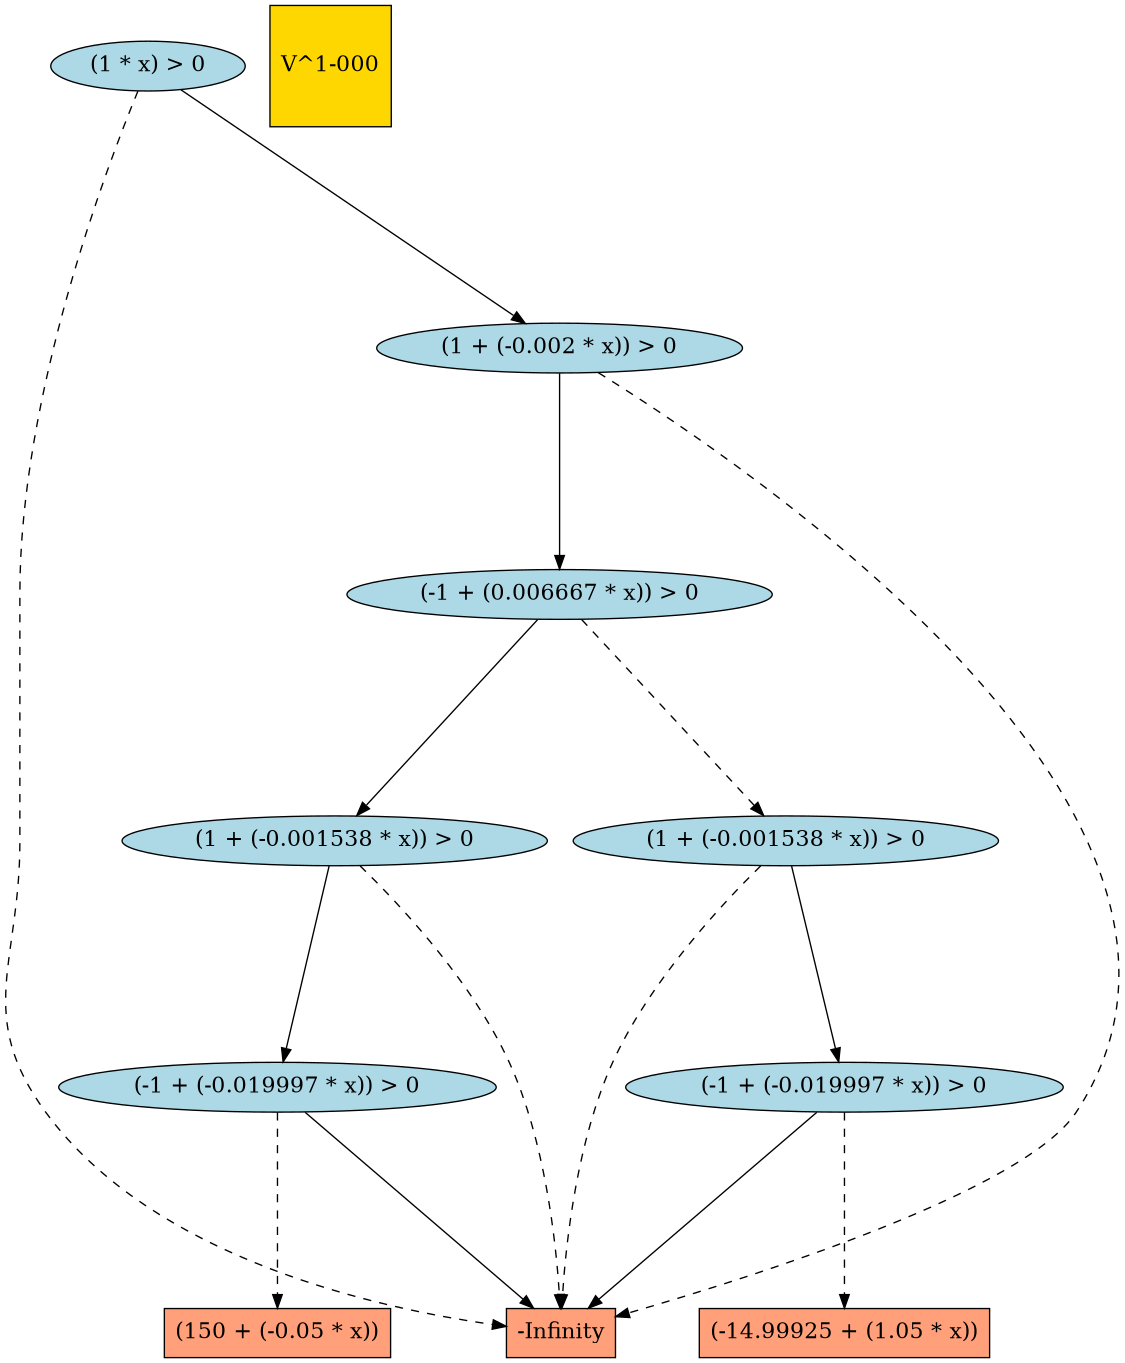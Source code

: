 digraph G { 
graph [ fontname = "Helvetica",fontsize="16",ratio = "auto",
        size="7.5,10",ranksep="2.00" ];
node [fontsize="16"];
"262" [label="(1 * x) > 0",fillcolor=lightblue,color=black,shape=ellipse,style=filled];
"114" [label="(-14.99925 + (1.05 * x))",fillcolor=lightsalmon,color=black,shape=box,style=filled];
"260" [label="(-1 + (0.006667 * x)) > 0",fillcolor=lightblue,color=black,shape=ellipse,style=filled];
"261" [label="(1 + (-0.002 * x)) > 0",fillcolor=lightblue,color=black,shape=ellipse,style=filled];
"173" [label="(1 + (-0.001538 * x)) > 0",fillcolor=lightblue,color=black,shape=ellipse,style=filled];
"4" [label="-Infinity",fillcolor=lightsalmon,color=black,shape=box,style=filled];
"188" [label="(150 + (-0.05 * x))",fillcolor=lightsalmon,color=black,shape=box,style=filled];
"_temp_" [label="V^1-000",fillcolor=gold1,color=black,shape=square,style=filled];
"253" [label="(1 + (-0.001538 * x)) > 0",fillcolor=lightblue,color=black,shape=ellipse,style=filled];
"165" [label="(-1 + (-0.019997 * x)) > 0",fillcolor=lightblue,color=black,shape=ellipse,style=filled];
"237" [label="(-1 + (-0.019997 * x)) > 0",fillcolor=lightblue,color=black,shape=ellipse,style=filled];
"262" -> "261" [color=black,style=solid];
"262" -> "4" [color=black,style=dashed];
"260" -> "173" [color=black,style=dashed];
"260" -> "253" [color=black,style=solid];
"261" -> "260" [color=black,style=solid];
"261" -> "4" [color=black,style=dashed];
"173" -> "4" [color=black,style=dashed];
"173" -> "165" [color=black,style=solid];
"253" -> "4" [color=black,style=dashed];
"253" -> "237" [color=black,style=solid];
"165" -> "114" [color=black,style=dashed];
"165" -> "4" [color=black,style=solid];
"237" -> "4" [color=black,style=solid];
"237" -> "188" [color=black,style=dashed];
}

